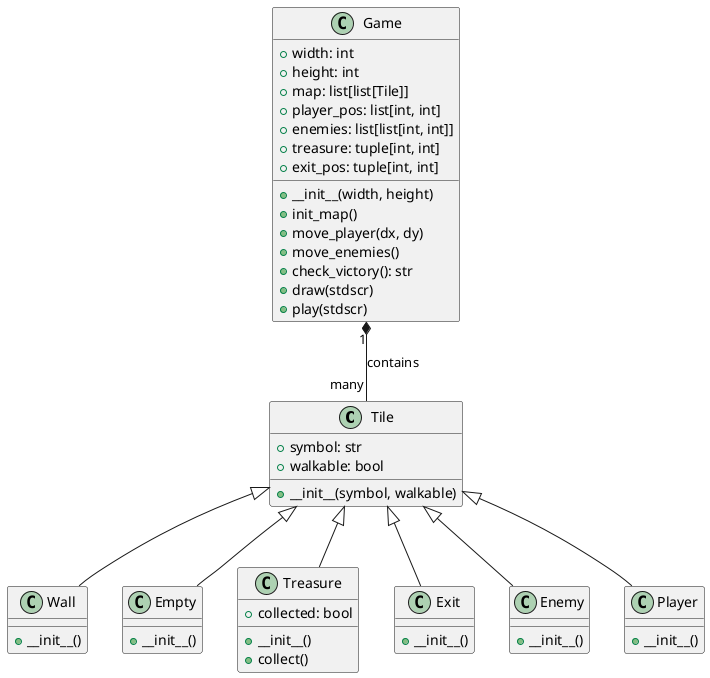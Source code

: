 @startuml
class Tile {
    + symbol: str
    + walkable: bool
    + __init__(symbol, walkable)
}

class Wall {
    + __init__()
}

class Empty {
    + __init__()
}

class Treasure {
    + collected: bool
    + __init__()
    + collect()
}

class Exit {
    + __init__()
}

class Enemy {
    + __init__()
}

class Player {
    + __init__()
}

class Game {
    + width: int
    + height: int
    + map: list[list[Tile]]
    + player_pos: list[int, int]
    + enemies: list[list[int, int]]
    + treasure: tuple[int, int]
    + exit_pos: tuple[int, int]
    + __init__(width, height)
    + init_map()
    + move_player(dx, dy)
    + move_enemies()
    + check_victory(): str
    + draw(stdscr)
    + play(stdscr)
}

Tile <|-- Wall
Tile <|-- Empty
Tile <|-- Treasure
Tile <|-- Exit
Tile <|-- Enemy
Tile <|-- Player

Game "1" *-- "many" Tile : contains
@enduml
